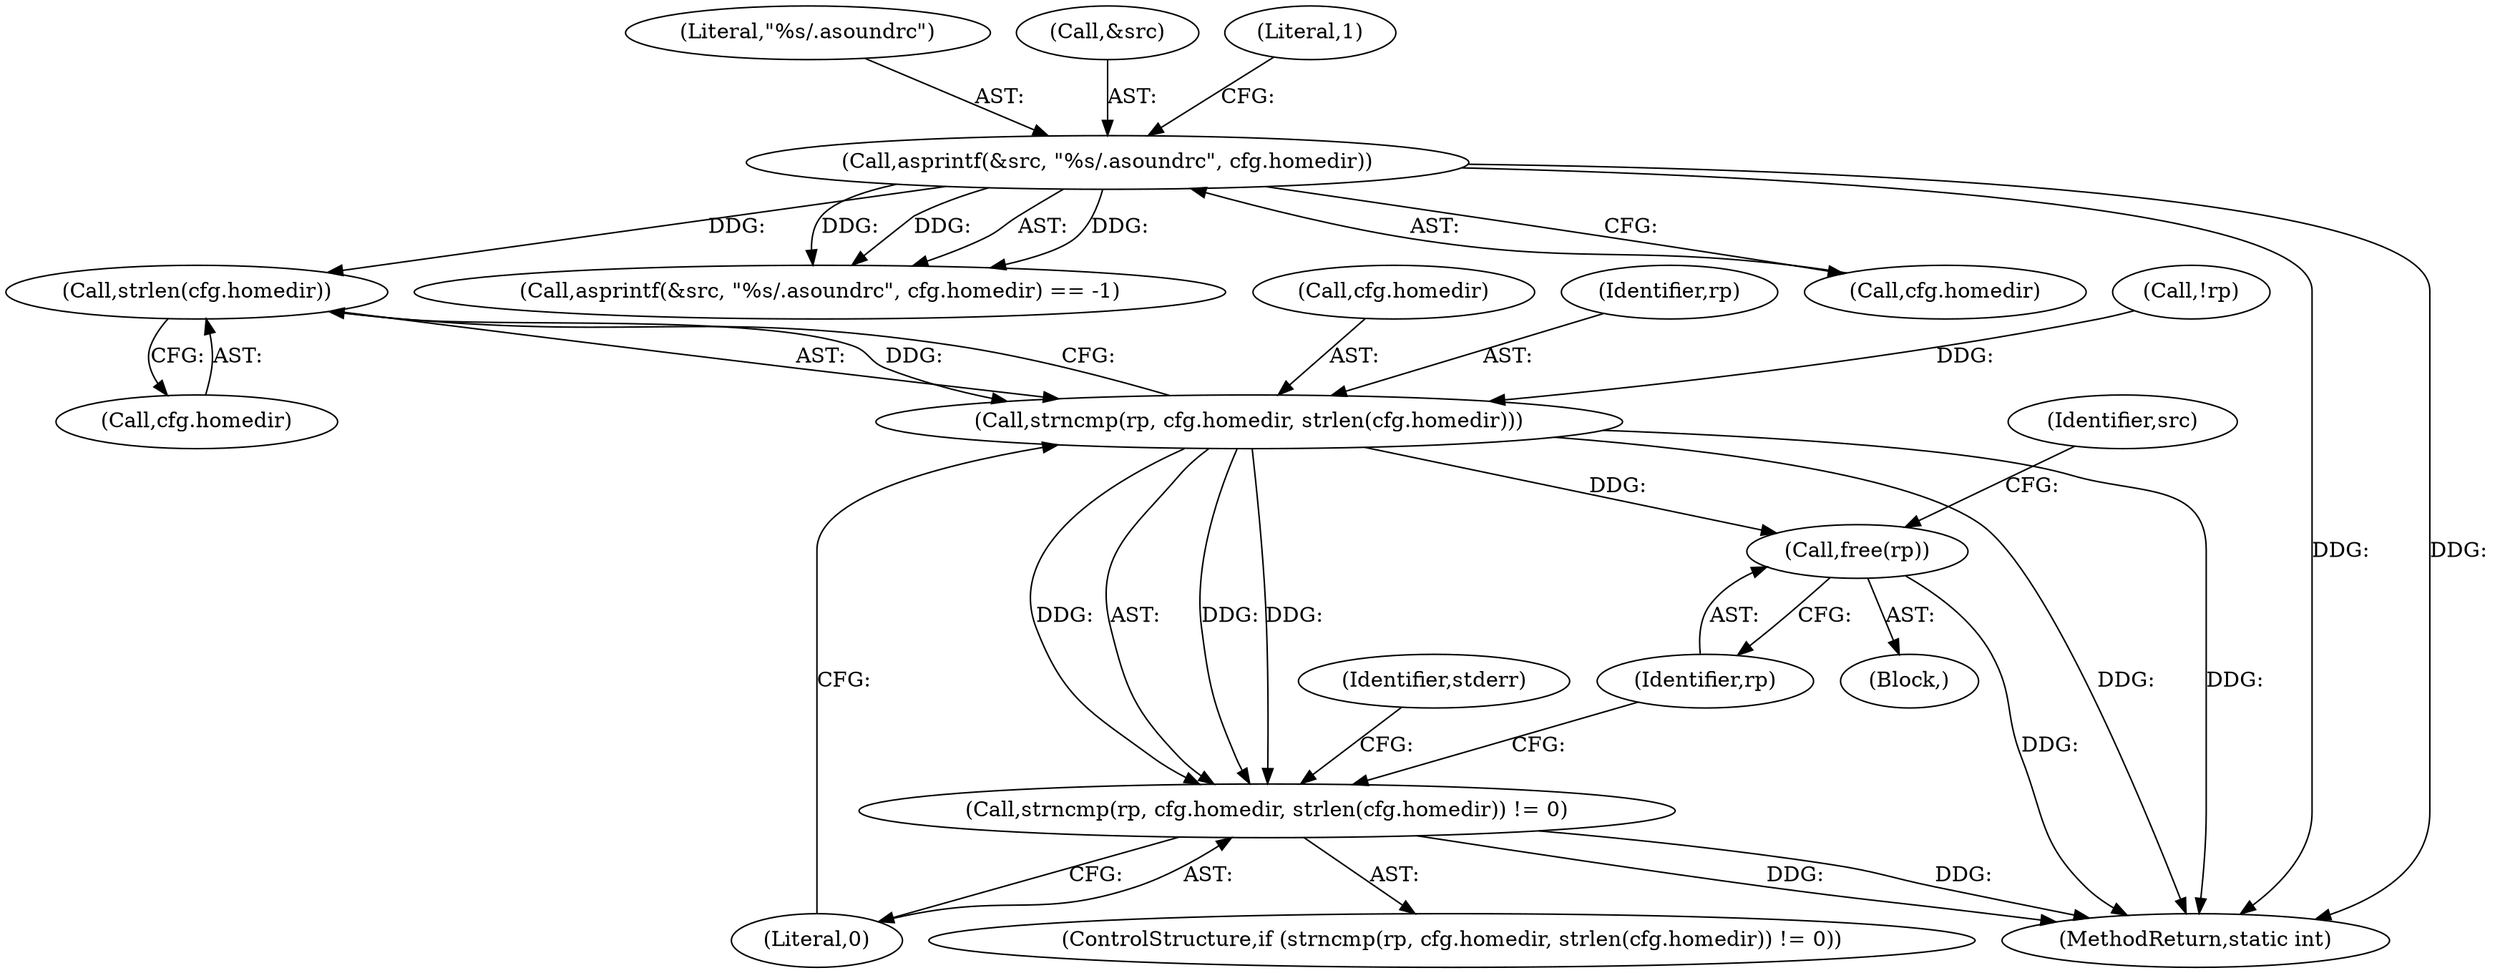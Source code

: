 digraph "0_firejail_903fd8a0789ca3cc3c21d84cd0282481515592ef_2@API" {
"1000182" [label="(Call,strlen(cfg.homedir))"];
"1000135" [label="(Call,asprintf(&src, \"%s/.asoundrc\", cfg.homedir))"];
"1000177" [label="(Call,strncmp(rp, cfg.homedir, strlen(cfg.homedir)))"];
"1000176" [label="(Call,strncmp(rp, cfg.homedir, strlen(cfg.homedir)) != 0)"];
"1000193" [label="(Call,free(rp))"];
"1000138" [label="(Literal,\"%s/.asoundrc\")"];
"1000183" [label="(Call,cfg.homedir)"];
"1000193" [label="(Call,free(rp))"];
"1000182" [label="(Call,strlen(cfg.homedir))"];
"1000194" [label="(Identifier,rp)"];
"1000177" [label="(Call,strncmp(rp, cfg.homedir, strlen(cfg.homedir)))"];
"1000176" [label="(Call,strncmp(rp, cfg.homedir, strlen(cfg.homedir)) != 0)"];
"1000136" [label="(Call,&src)"];
"1000179" [label="(Call,cfg.homedir)"];
"1000158" [label="(Block,)"];
"1000189" [label="(Identifier,stderr)"];
"1000178" [label="(Identifier,rp)"];
"1000134" [label="(Call,asprintf(&src, \"%s/.asoundrc\", cfg.homedir) == -1)"];
"1000143" [label="(Literal,1)"];
"1000208" [label="(MethodReturn,static int)"];
"1000139" [label="(Call,cfg.homedir)"];
"1000186" [label="(Literal,0)"];
"1000175" [label="(ControlStructure,if (strncmp(rp, cfg.homedir, strlen(cfg.homedir)) != 0))"];
"1000166" [label="(Call,!rp)"];
"1000135" [label="(Call,asprintf(&src, \"%s/.asoundrc\", cfg.homedir))"];
"1000196" [label="(Identifier,src)"];
"1000182" -> "1000177"  [label="AST: "];
"1000182" -> "1000183"  [label="CFG: "];
"1000183" -> "1000182"  [label="AST: "];
"1000177" -> "1000182"  [label="CFG: "];
"1000182" -> "1000177"  [label="DDG: "];
"1000135" -> "1000182"  [label="DDG: "];
"1000135" -> "1000134"  [label="AST: "];
"1000135" -> "1000139"  [label="CFG: "];
"1000136" -> "1000135"  [label="AST: "];
"1000138" -> "1000135"  [label="AST: "];
"1000139" -> "1000135"  [label="AST: "];
"1000143" -> "1000135"  [label="CFG: "];
"1000135" -> "1000208"  [label="DDG: "];
"1000135" -> "1000208"  [label="DDG: "];
"1000135" -> "1000134"  [label="DDG: "];
"1000135" -> "1000134"  [label="DDG: "];
"1000135" -> "1000134"  [label="DDG: "];
"1000177" -> "1000176"  [label="AST: "];
"1000178" -> "1000177"  [label="AST: "];
"1000179" -> "1000177"  [label="AST: "];
"1000186" -> "1000177"  [label="CFG: "];
"1000177" -> "1000208"  [label="DDG: "];
"1000177" -> "1000208"  [label="DDG: "];
"1000177" -> "1000176"  [label="DDG: "];
"1000177" -> "1000176"  [label="DDG: "];
"1000177" -> "1000176"  [label="DDG: "];
"1000166" -> "1000177"  [label="DDG: "];
"1000177" -> "1000193"  [label="DDG: "];
"1000176" -> "1000175"  [label="AST: "];
"1000176" -> "1000186"  [label="CFG: "];
"1000186" -> "1000176"  [label="AST: "];
"1000189" -> "1000176"  [label="CFG: "];
"1000194" -> "1000176"  [label="CFG: "];
"1000176" -> "1000208"  [label="DDG: "];
"1000176" -> "1000208"  [label="DDG: "];
"1000193" -> "1000158"  [label="AST: "];
"1000193" -> "1000194"  [label="CFG: "];
"1000194" -> "1000193"  [label="AST: "];
"1000196" -> "1000193"  [label="CFG: "];
"1000193" -> "1000208"  [label="DDG: "];
}
